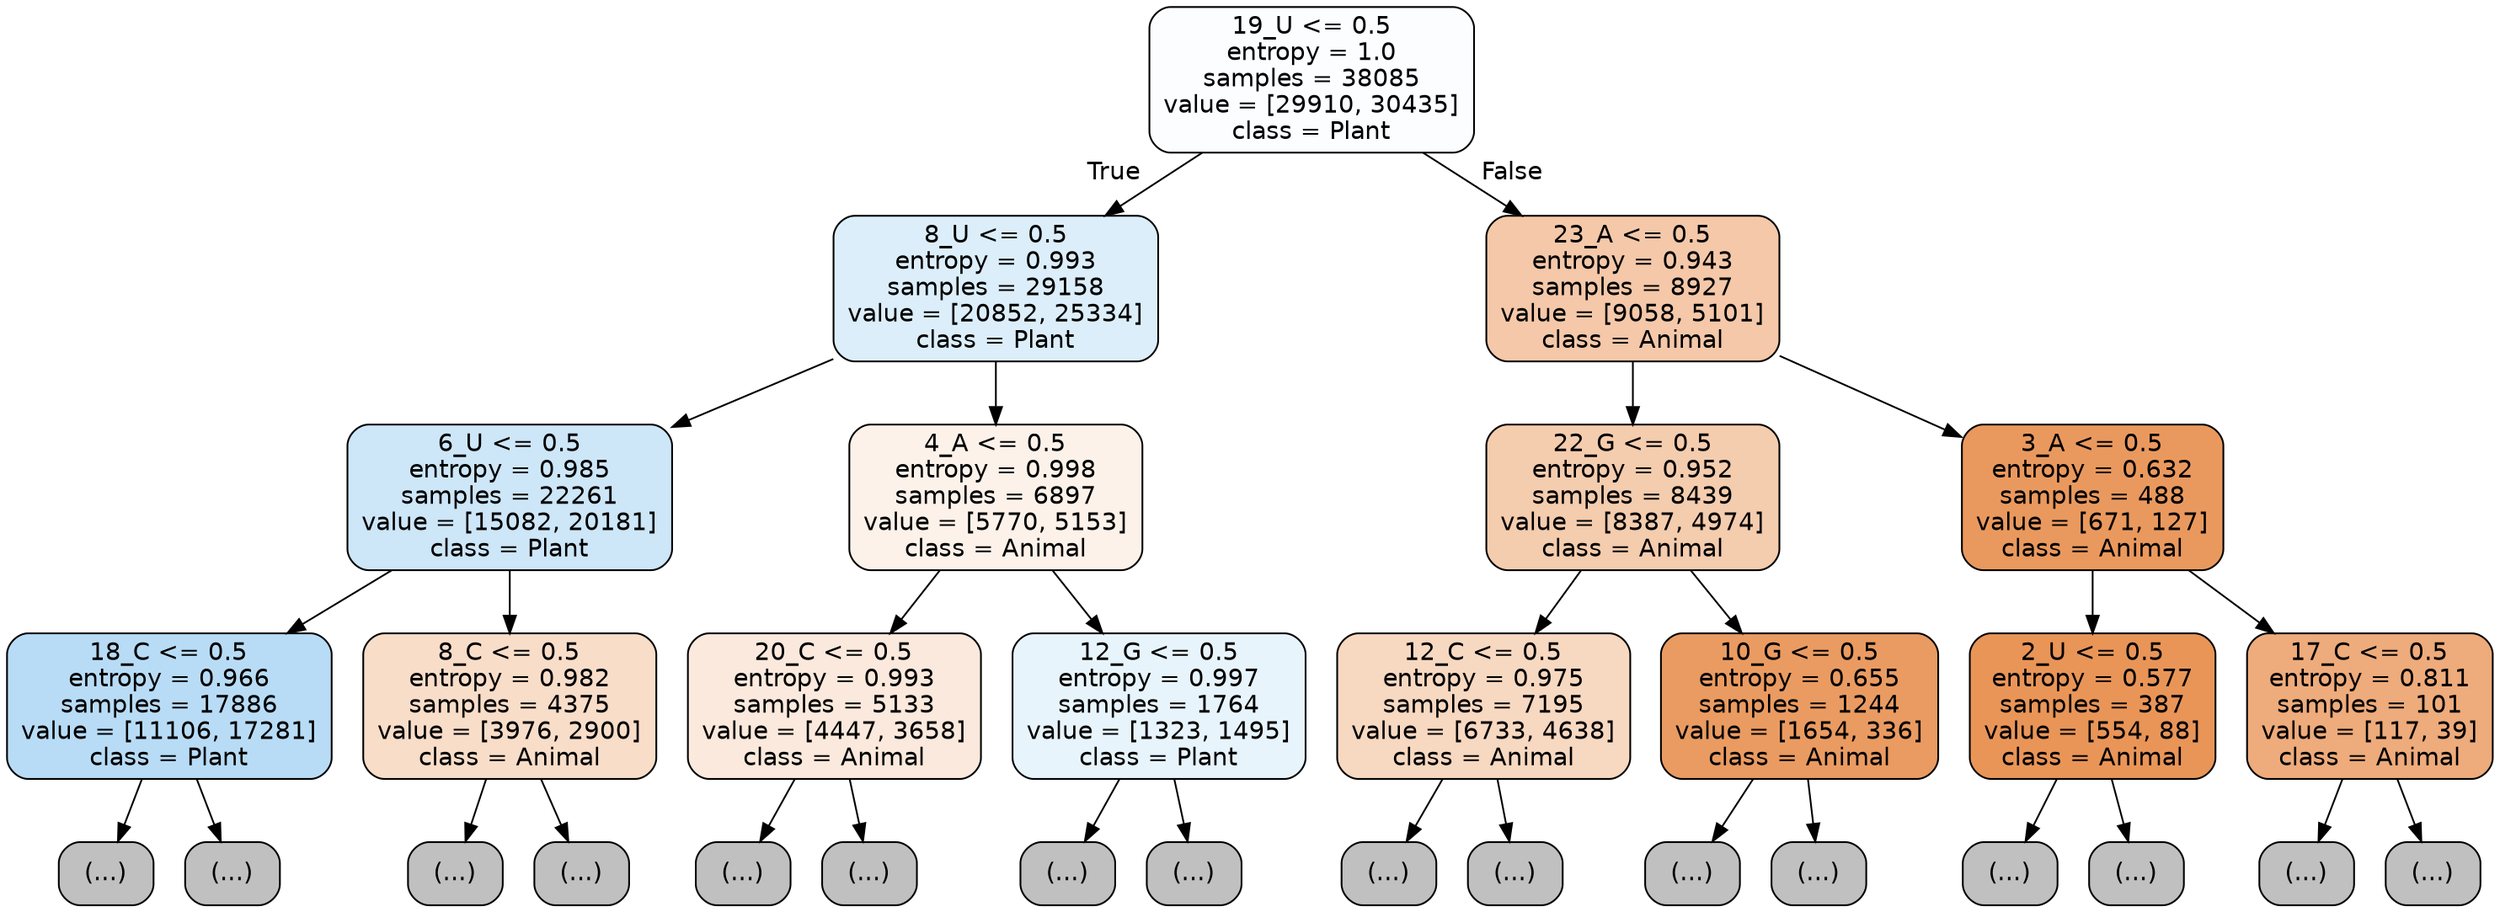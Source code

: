 digraph Tree {
node [shape=box, style="filled, rounded", color="black", fontname="helvetica"] ;
edge [fontname="helvetica"] ;
0 [label="19_U <= 0.5\nentropy = 1.0\nsamples = 38085\nvalue = [29910, 30435]\nclass = Plant", fillcolor="#fcfdff"] ;
1 [label="8_U <= 0.5\nentropy = 0.993\nsamples = 29158\nvalue = [20852, 25334]\nclass = Plant", fillcolor="#dceefa"] ;
0 -> 1 [labeldistance=2.5, labelangle=45, headlabel="True"] ;
2 [label="6_U <= 0.5\nentropy = 0.985\nsamples = 22261\nvalue = [15082, 20181]\nclass = Plant", fillcolor="#cde6f8"] ;
1 -> 2 ;
3 [label="18_C <= 0.5\nentropy = 0.966\nsamples = 17886\nvalue = [11106, 17281]\nclass = Plant", fillcolor="#b8dcf6"] ;
2 -> 3 ;
4 [label="(...)", fillcolor="#C0C0C0"] ;
3 -> 4 ;
5425 [label="(...)", fillcolor="#C0C0C0"] ;
3 -> 5425 ;
6858 [label="8_C <= 0.5\nentropy = 0.982\nsamples = 4375\nvalue = [3976, 2900]\nclass = Animal", fillcolor="#f8ddc9"] ;
2 -> 6858 ;
6859 [label="(...)", fillcolor="#C0C0C0"] ;
6858 -> 6859 ;
8408 [label="(...)", fillcolor="#C0C0C0"] ;
6858 -> 8408 ;
9117 [label="4_A <= 0.5\nentropy = 0.998\nsamples = 6897\nvalue = [5770, 5153]\nclass = Animal", fillcolor="#fcf2ea"] ;
1 -> 9117 ;
9118 [label="20_C <= 0.5\nentropy = 0.993\nsamples = 5133\nvalue = [4447, 3658]\nclass = Animal", fillcolor="#fae9dc"] ;
9117 -> 9118 ;
9119 [label="(...)", fillcolor="#C0C0C0"] ;
9118 -> 9119 ;
11142 [label="(...)", fillcolor="#C0C0C0"] ;
9118 -> 11142 ;
11793 [label="12_G <= 0.5\nentropy = 0.997\nsamples = 1764\nvalue = [1323, 1495]\nclass = Plant", fillcolor="#e8f4fc"] ;
9117 -> 11793 ;
11794 [label="(...)", fillcolor="#C0C0C0"] ;
11793 -> 11794 ;
12431 [label="(...)", fillcolor="#C0C0C0"] ;
11793 -> 12431 ;
12664 [label="23_A <= 0.5\nentropy = 0.943\nsamples = 8927\nvalue = [9058, 5101]\nclass = Animal", fillcolor="#f4c8a9"] ;
0 -> 12664 [labeldistance=2.5, labelangle=-45, headlabel="False"] ;
12665 [label="22_G <= 0.5\nentropy = 0.952\nsamples = 8439\nvalue = [8387, 4974]\nclass = Animal", fillcolor="#f4ccae"] ;
12664 -> 12665 ;
12666 [label="12_C <= 0.5\nentropy = 0.975\nsamples = 7195\nvalue = [6733, 4638]\nclass = Animal", fillcolor="#f7d8c1"] ;
12665 -> 12666 ;
12667 [label="(...)", fillcolor="#C0C0C0"] ;
12666 -> 12667 ;
15596 [label="(...)", fillcolor="#C0C0C0"] ;
12666 -> 15596 ;
16365 [label="10_G <= 0.5\nentropy = 0.655\nsamples = 1244\nvalue = [1654, 336]\nclass = Animal", fillcolor="#ea9b61"] ;
12665 -> 16365 ;
16366 [label="(...)", fillcolor="#C0C0C0"] ;
16365 -> 16366 ;
16687 [label="(...)", fillcolor="#C0C0C0"] ;
16365 -> 16687 ;
16810 [label="3_A <= 0.5\nentropy = 0.632\nsamples = 488\nvalue = [671, 127]\nclass = Animal", fillcolor="#ea995e"] ;
12664 -> 16810 ;
16811 [label="2_U <= 0.5\nentropy = 0.577\nsamples = 387\nvalue = [554, 88]\nclass = Animal", fillcolor="#e99558"] ;
16810 -> 16811 ;
16812 [label="(...)", fillcolor="#C0C0C0"] ;
16811 -> 16812 ;
16895 [label="(...)", fillcolor="#C0C0C0"] ;
16811 -> 16895 ;
16932 [label="17_C <= 0.5\nentropy = 0.811\nsamples = 101\nvalue = [117, 39]\nclass = Animal", fillcolor="#eeab7b"] ;
16810 -> 16932 ;
16933 [label="(...)", fillcolor="#C0C0C0"] ;
16932 -> 16933 ;
16962 [label="(...)", fillcolor="#C0C0C0"] ;
16932 -> 16962 ;
}